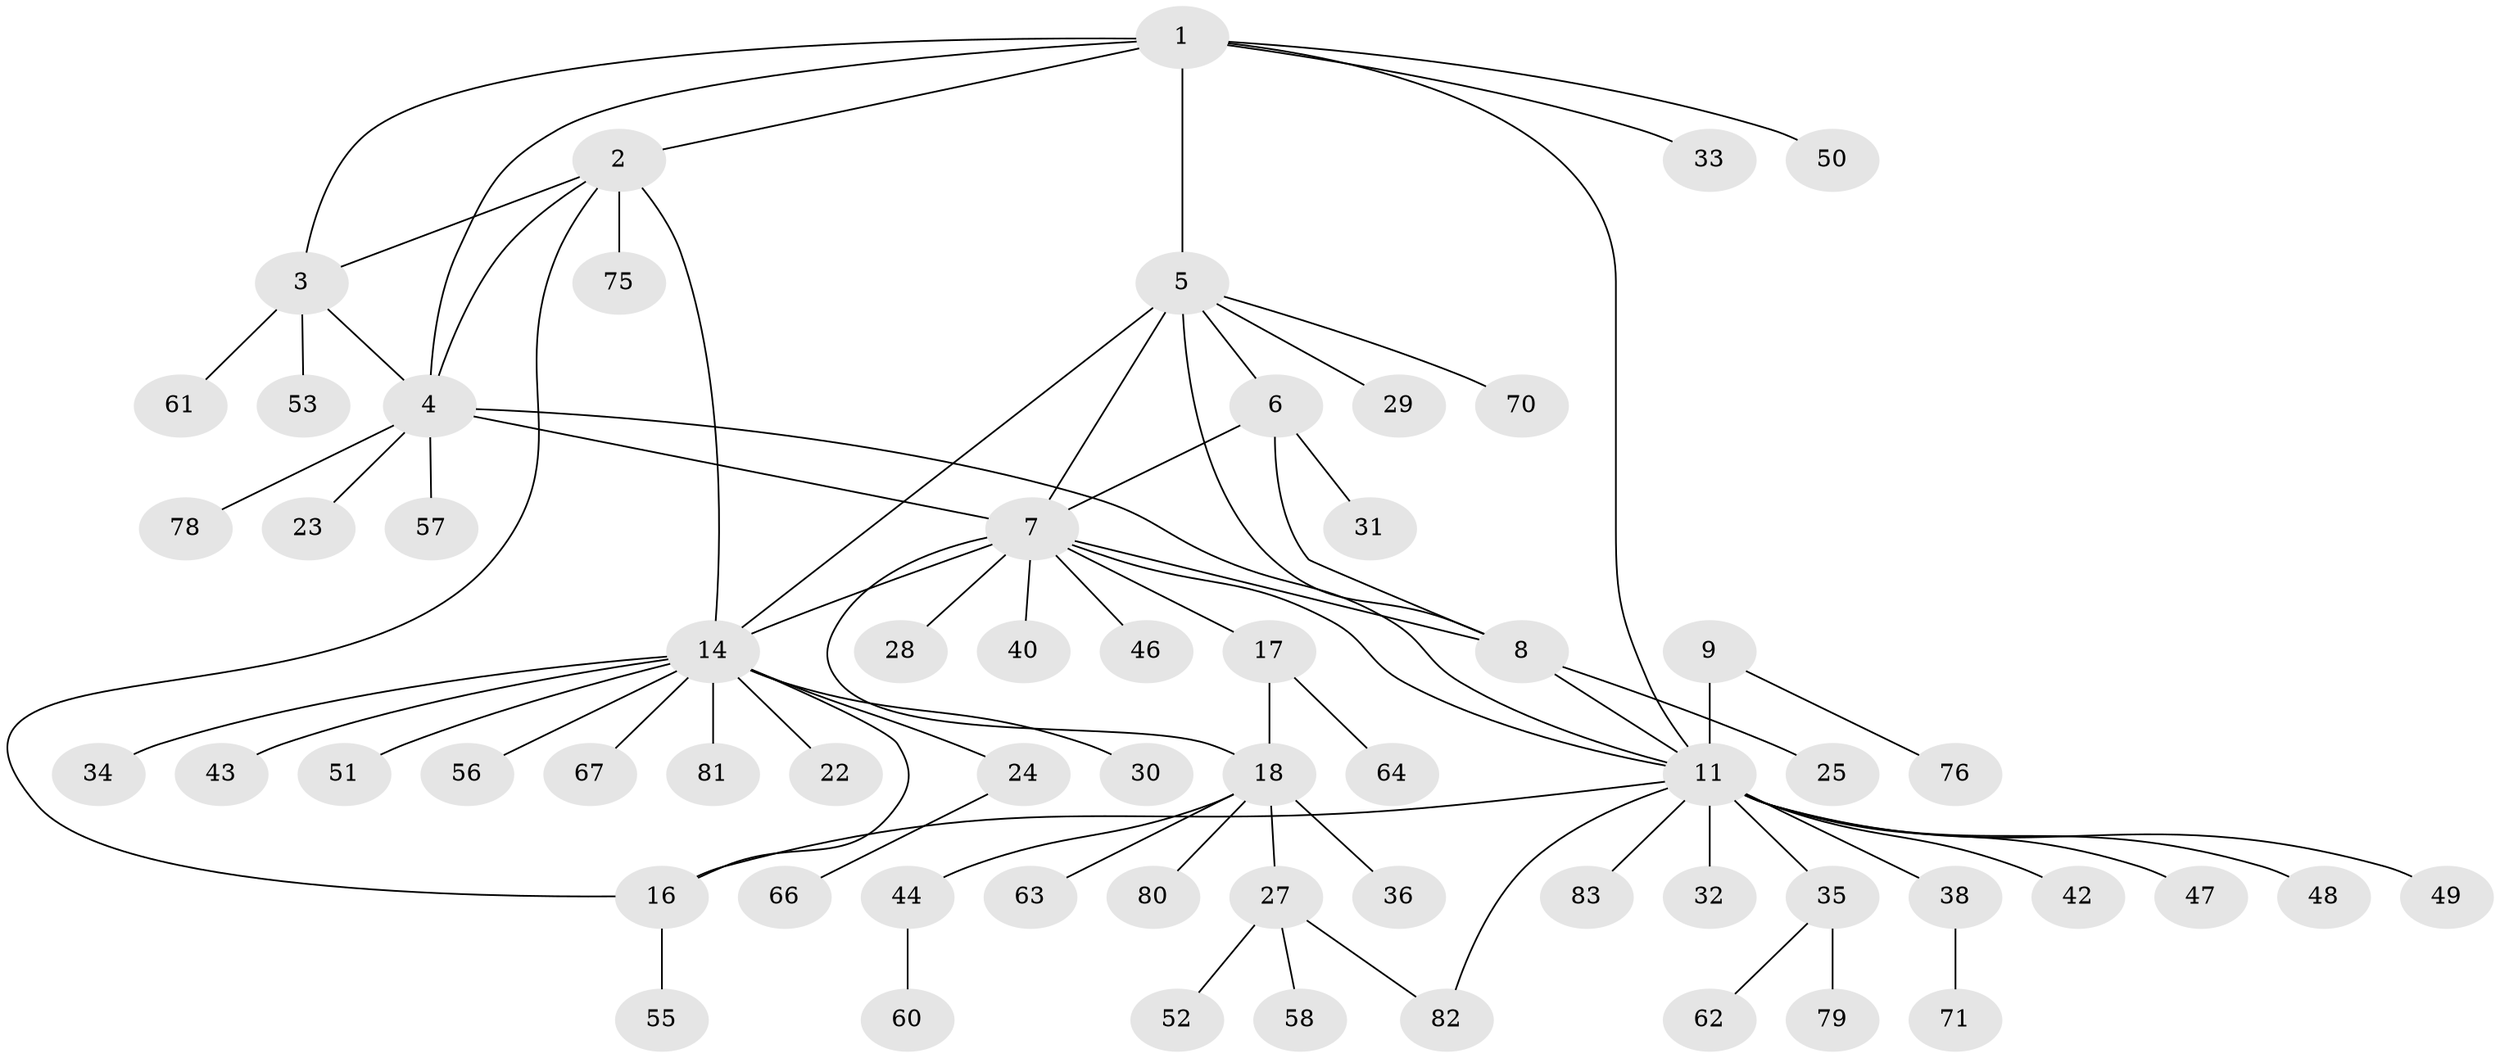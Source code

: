 // original degree distribution, {7: 0.024096385542168676, 5: 0.03614457831325301, 6: 0.04819277108433735, 8: 0.024096385542168676, 4: 0.060240963855421686, 3: 0.060240963855421686, 9: 0.012048192771084338, 11: 0.024096385542168676, 10: 0.012048192771084338, 2: 0.10843373493975904, 1: 0.5903614457831325}
// Generated by graph-tools (version 1.1) at 2025/42/03/06/25 10:42:13]
// undirected, 62 vertices, 77 edges
graph export_dot {
graph [start="1"]
  node [color=gray90,style=filled];
  1 [super="+69"];
  2 [super="+13"];
  3 [super="+45"];
  4 [super="+77"];
  5 [super="+72"];
  6;
  7 [super="+19"];
  8 [super="+68"];
  9 [super="+10"];
  11 [super="+12"];
  14 [super="+15"];
  16 [super="+26"];
  17 [super="+21"];
  18 [super="+20"];
  22;
  23;
  24 [super="+65"];
  25 [super="+41"];
  27 [super="+37"];
  28;
  29;
  30 [super="+59"];
  31 [super="+54"];
  32;
  33;
  34;
  35;
  36;
  38 [super="+39"];
  40;
  42;
  43;
  44 [super="+73"];
  46;
  47;
  48;
  49;
  50;
  51;
  52;
  53;
  55;
  56;
  57;
  58 [super="+74"];
  60;
  61;
  62;
  63;
  64;
  66;
  67;
  70;
  71;
  75;
  76;
  78;
  79;
  80;
  81;
  82;
  83;
  1 -- 2;
  1 -- 3;
  1 -- 4;
  1 -- 5;
  1 -- 33;
  1 -- 50;
  1 -- 11;
  2 -- 3;
  2 -- 4;
  2 -- 75;
  2 -- 16;
  2 -- 14 [weight=2];
  3 -- 4;
  3 -- 53;
  3 -- 61;
  4 -- 11;
  4 -- 23;
  4 -- 57;
  4 -- 7;
  4 -- 78;
  5 -- 6;
  5 -- 7;
  5 -- 8;
  5 -- 14 [weight=2];
  5 -- 29;
  5 -- 70;
  6 -- 7;
  6 -- 8;
  6 -- 31;
  7 -- 8;
  7 -- 40;
  7 -- 11;
  7 -- 14;
  7 -- 46;
  7 -- 17;
  7 -- 18 [weight=2];
  7 -- 28;
  8 -- 25;
  8 -- 11;
  9 -- 11 [weight=4];
  9 -- 76;
  11 -- 42;
  11 -- 47;
  11 -- 48;
  11 -- 82;
  11 -- 32;
  11 -- 35;
  11 -- 38;
  11 -- 16;
  11 -- 49;
  11 -- 83;
  14 -- 16 [weight=2];
  14 -- 22;
  14 -- 30;
  14 -- 34;
  14 -- 67;
  14 -- 81;
  14 -- 51;
  14 -- 24;
  14 -- 56;
  14 -- 43;
  16 -- 55;
  17 -- 18 [weight=2];
  17 -- 64;
  18 -- 27;
  18 -- 63;
  18 -- 80;
  18 -- 36;
  18 -- 44;
  24 -- 66;
  27 -- 52;
  27 -- 58;
  27 -- 82;
  35 -- 62;
  35 -- 79;
  38 -- 71;
  44 -- 60;
}
